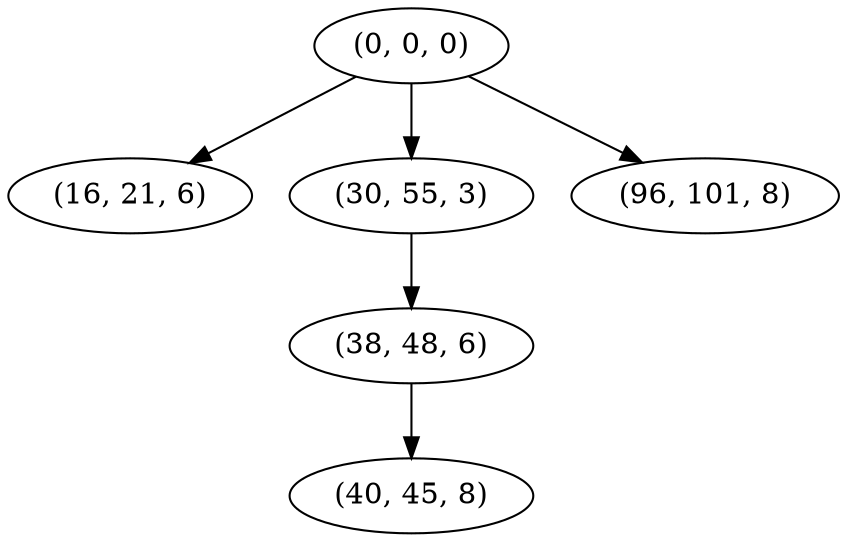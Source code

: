 digraph tree {
    "(0, 0, 0)";
    "(16, 21, 6)";
    "(30, 55, 3)";
    "(38, 48, 6)";
    "(40, 45, 8)";
    "(96, 101, 8)";
    "(0, 0, 0)" -> "(16, 21, 6)";
    "(0, 0, 0)" -> "(30, 55, 3)";
    "(0, 0, 0)" -> "(96, 101, 8)";
    "(30, 55, 3)" -> "(38, 48, 6)";
    "(38, 48, 6)" -> "(40, 45, 8)";
}
